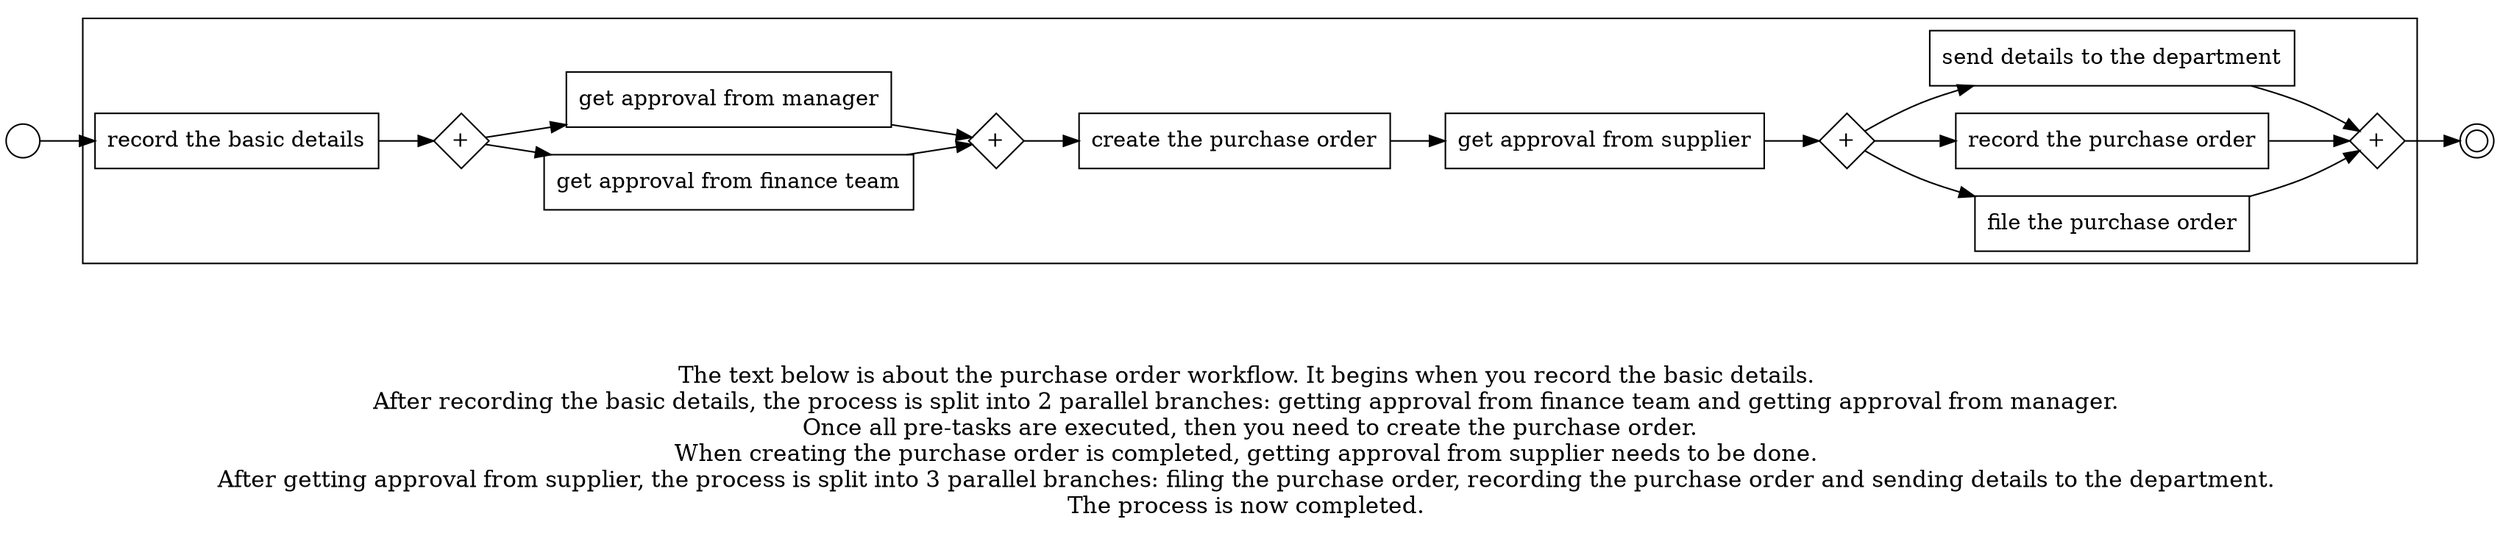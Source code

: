 digraph purchase_order_workflow_148 {
	graph [rankdir=LR]
	START_NODE [label="" shape=circle width=0.3]
	subgraph CLUSTER_0 {
		"record the basic details" [shape=box]
		"AND_SPLIT--2. Approval_1HQ5" [label="+" fixedsize=true shape=diamond width=0.5]
		"record the basic details" -> "AND_SPLIT--2. Approval_1HQ5"
		"get approval from finance team" [shape=box]
		"AND_SPLIT--2. Approval_1HQ5" -> "get approval from finance team"
		"get approval from manager" [shape=box]
		"AND_SPLIT--2. Approval_1HQ5" -> "get approval from manager"
		"AND_JOIN--2. Approval_1HQ5" [label="+" fixedsize=true shape=diamond width=0.5]
		"get approval from finance team" -> "AND_JOIN--2. Approval_1HQ5"
		"get approval from manager" -> "AND_JOIN--2. Approval_1HQ5"
		"create the purchase order" [shape=box]
		"AND_JOIN--2. Approval_1HQ5" -> "create the purchase order"
		"get approval from supplier" [shape=box]
		"create the purchase order" -> "get approval from supplier"
		"AND_SPLIT--6. Final steps_XWCD" [label="+" fixedsize=true shape=diamond width=0.5]
		"get approval from supplier" -> "AND_SPLIT--6. Final steps_XWCD"
		"file the purchase order" [shape=box]
		"AND_SPLIT--6. Final steps_XWCD" -> "file the purchase order"
		"record the purchase order" [shape=box]
		"AND_SPLIT--6. Final steps_XWCD" -> "record the purchase order"
		"send details to the department" [shape=box]
		"AND_SPLIT--6. Final steps_XWCD" -> "send details to the department"
		"AND_JOIN--6. Final steps_XWCD" [label="+" fixedsize=true shape=diamond width=0.5]
		"file the purchase order" -> "AND_JOIN--6. Final steps_XWCD"
		"record the purchase order" -> "AND_JOIN--6. Final steps_XWCD"
		"send details to the department" -> "AND_JOIN--6. Final steps_XWCD"
	}
	START_NODE -> "record the basic details"
	END_NODE [label="" shape=doublecircle width=0.2]
	"AND_JOIN--6. Final steps_XWCD" -> END_NODE
	fontsize=15 label="\n\n
The text below is about the purchase order workflow. It begins when you record the basic details. 
After recording the basic details, the process is split into 2 parallel branches: getting approval from finance team and getting approval from manager. 
Once all pre-tasks are executed, then you need to create the purchase order.
When creating the purchase order is completed, getting approval from supplier needs to be done. 
After getting approval from supplier, the process is split into 3 parallel branches: filing the purchase order, recording the purchase order and sending details to the department. 
The process is now completed. 
"
}
